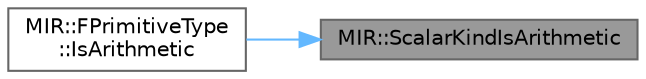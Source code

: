digraph "MIR::ScalarKindIsArithmetic"
{
 // INTERACTIVE_SVG=YES
 // LATEX_PDF_SIZE
  bgcolor="transparent";
  edge [fontname=Helvetica,fontsize=10,labelfontname=Helvetica,labelfontsize=10];
  node [fontname=Helvetica,fontsize=10,shape=box,height=0.2,width=0.4];
  rankdir="RL";
  Node1 [id="Node000001",label="MIR::ScalarKindIsArithmetic",height=0.2,width=0.4,color="gray40", fillcolor="grey60", style="filled", fontcolor="black",tooltip="Returns whether the specified scalar kind supports arithmetic operators (plus, minus,..."];
  Node1 -> Node2 [id="edge1_Node000001_Node000002",dir="back",color="steelblue1",style="solid",tooltip=" "];
  Node2 [id="Node000002",label="MIR::FPrimitiveType\l::IsArithmetic",height=0.2,width=0.4,color="grey40", fillcolor="white", style="filled",URL="$db/d4c/structMIR_1_1FPrimitiveType.html#aa609b1a2a5759788bb4a81a5638ae194",tooltip=" "];
}
